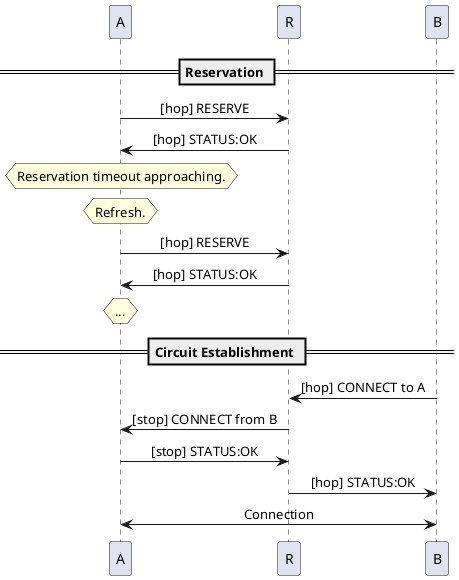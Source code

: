 @startuml
participant A
participant R
participant B

skinparam backgroundColor white
skinparam sequenceMessageAlign center

== Reservation ==

A -> R: [hop] RESERVE
R -> A: [hop] STATUS:OK

hnote over A: Reservation timeout approaching.
hnote over A: Refresh.

A -> R: [hop] RESERVE
R -> A: [hop] STATUS:OK

hnote over A: ...

== Circuit Establishment ==

B -> R: [hop] CONNECT to A
R -> A: [stop] CONNECT from B
A -> R: [stop] STATUS:OK
R -> B: [hop] STATUS:OK

B <-> A: Connection
@enduml